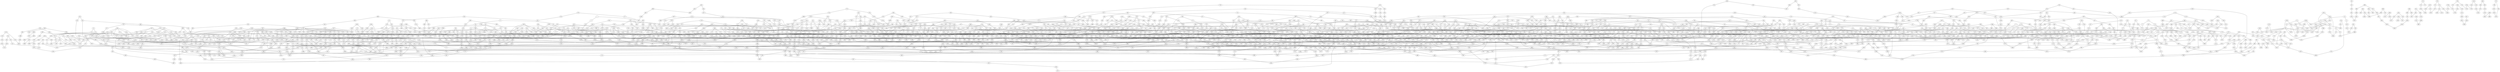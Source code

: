 graph {
1--2;
1--3;
4--5;
4--6;
7--8;
7--9;
10--11;
10--12;
13--14;
13--15;
16--17;
16--18;
19--20;
19--21;
22--23;
22--24;
25--26;
25--27;
28--29;
28--30;
31--32;
31--33;
34--35;
34--36;
37--38;
37--39;
40--41;
40--42;
43--44;
43--45;
46--47;
46--48;
49--50;
49--51;
49--52;
53--54;
53--55;
53--56;
57--58;
57--59;
60--61;
60--62;
63--64;
63--65;
66--67;
66--68;
69--70;
69--71;
72--73;
72--74;
75--76;
75--77;
78--79;
78--80;
81--82;
81--83;
84--85;
86--87;
86--88;
86--89;
90--91;
90--92;
93--94;
93--95;
96--97;
96--98;
99--100;
99--101;
102--103;
102--104;
105--106;
105--107;
105--108;
109--110;
109--111;
112--113;
112--114;
115--116;
115--117;
3--118;
119--120;
119--121;
122--123;
122--124;
125--126;
125--127;
125--128;
129--130;
129--131;
132--133;
132--134;
135--136;
76--135;
137--138;
137--139;
140--141;
140--142;
143--144;
143--145;
146--147;
146--148;
149--150;
149--151;
152--153;
152--154;
155--156;
155--157;
158--159;
158--160;
161--162;
161--163;
101--164;
164--165;
166--167;
166--168;
169--170;
169--171;
172--173;
172--174;
175--176;
175--177;
178--179;
178--180;
181--182;
181--183;
184--185;
184--186;
187--188;
187--189;
190--191;
190--192;
193--194;
193--195;
196--197;
196--198;
199--200;
199--201;
202--203;
202--204;
62--205;
206--207;
206--208;
209--210;
209--211;
212--213;
212--214;
215--216;
215--217;
218--219;
218--220;
221--222;
221--223;
221--224;
225--226;
225--227;
228--229;
228--230;
142--231;
232--233;
232--234;
235--236;
235--237;
238--239;
238--240;
241--242;
241--243;
244--245;
244--246;
247--248;
247--249;
250--251;
250--252;
253--254;
253--255;
256--257;
256--258;
256--259;
256--260;
165--256;
261--262;
261--263;
264--265;
264--266;
30--267;
268--269;
268--270;
134--271;
271--272;
273--274;
273--275;
276--277;
276--278;
279--280;
279--281;
282--283;
282--284;
285--286;
285--287;
288--289;
288--290;
291--292;
291--293;
171--294;
295--296;
295--297;
298--299;
298--300;
301--302;
301--303;
304--305;
304--306;
304--307;
308--309;
308--310;
308--311;
308--312;
308--313;
308--314;
315--316;
315--317;
318--319;
318--320;
321--322;
321--323;
324--325;
324--326;
327--328;
327--329;
330--331;
330--332;
333--334;
333--335;
336--337;
336--338;
339--340;
339--341;
339--342;
343--344;
198--343;
345--346;
345--347;
348--349;
348--350;
351--352;
351--353;
354--355;
354--356;
357--358;
357--359;
360--361;
360--362;
360--363;
360--364;
269--365;
365--366;
367--368;
367--369;
370--371;
370--372;
373--374;
373--375;
373--376;
377--378;
377--379;
380--381;
380--382;
383--384;
335--383;
385--386;
385--387;
388--389;
388--390;
391--392;
391--393;
394--395;
394--396;
397--398;
397--399;
400--401;
400--402;
403--404;
403--405;
406--407;
406--408;
14--409;
409--410;
409--411;
412--413;
412--414;
415--416;
415--417;
418--419;
418--420;
262--421;
163--421;
422--423;
422--424;
422--425;
97--426;
426--427;
428--429;
428--430;
371--431;
371--432;
433--434;
433--435;
436--437;
436--438;
439--440;
439--441;
434--442;
408--443;
408--444;
445--446;
445--447;
448--449;
448--450;
87--451;
452--453;
452--454;
85--455;
297--456;
457--458;
457--459;
33--460;
461--462;
461--463;
464--465;
464--466;
130--467;
467--468;
469--470;
469--471;
472--473;
472--474;
475--476;
475--477;
478--479;
478--480;
73--481;
481--482;
42--483;
484--485;
484--486;
484--487;
296--488;
489--490;
489--491;
492--493;
492--494;
495--496;
189--495;
495--497;
35--498;
499--500;
499--501;
502--503;
502--504;
45--505;
505--506;
507--508;
507--509;
510--511;
510--512;
510--513;
514--515;
514--516;
514--517;
88--197;
197--518;
197--519;
520--521;
520--522;
523--524;
523--525;
526--527;
526--528;
526--529;
530--531;
530--532;
309--533;
533--534;
535--536;
535--537;
538--539;
538--540;
541--542;
541--543;
544--545;
544--546;
547--548;
547--549;
550--551;
550--552;
553--554;
553--555;
226--556;
557--558;
557--559;
560--561;
560--562;
305--563;
563--564;
565--566;
565--567;
568--569;
568--570;
571--572;
165--571;
571--573;
486--574;
574--575;
576--577;
576--578;
579--580;
579--581;
579--582;
583--584;
583--585;
586--587;
586--588;
589--590;
589--591;
214--592;
593--594;
593--595;
596--597;
596--598;
599--600;
599--601;
602--603;
602--604;
605--606;
605--607;
405--608;
405--609;
405--610;
611--612;
611--613;
611--614;
615--616;
615--617;
618--619;
618--620;
621--622;
621--623;
603--624;
624--625;
626--627;
626--628;
629--630;
629--631;
632--633;
632--634;
635--636;
635--637;
562--638;
316--638;
639--640;
639--641;
446--642;
643--644;
643--645;
254--646;
646--647;
648--649;
648--650;
651--652;
651--653;
654--655;
654--656;
204--657;
658--659;
658--660;
340--661;
340--662;
340--663;
664--665;
664--666;
667--668;
667--669;
670--671;
670--672;
670--673;
674--675;
674--676;
677--678;
677--679;
680--681;
680--682;
683--684;
683--685;
686--687;
686--688;
689--690;
689--691;
692--693;
692--694;
695--696;
695--697;
698--699;
698--700;
65--331;
534--701;
701--702;
703--704;
703--705;
706--707;
706--708;
630--709;
709--710;
709--711;
709--712;
713--714;
713--715;
716--717;
716--718;
719--720;
719--721;
722--723;
722--724;
725--726;
725--727;
728--729;
728--730;
731--732;
731--733;
734--735;
734--736;
737--738;
411--737;
739--740;
739--741;
567--742;
567--743;
567--744;
567--745;
567--746;
567--747;
567--748;
567--749;
567--750;
567--751;
752--753;
752--754;
755--756;
755--757;
705--757;
18--758;
471--758;
759--760;
759--761;
762--763;
762--764;
151--765;
766--767;
766--768;
195--769;
770--771;
770--772;
773--774;
773--775;
776--777;
776--778;
779--780;
779--781;
782--783;
782--784;
782--785;
786--787;
786--788;
786--789;
660--790;
791--792;
791--793;
794--795;
794--796;
797--798;
797--799;
389--800;
800--801;
747--802;
802--803;
633--804;
805--806;
805--807;
808--809;
808--810;
811--812;
312--811;
811--813;
641--811;
814--815;
582--814;
816--817;
816--818;
819--820;
819--821;
229--645;
121--491;
822--823;
822--824;
825--826;
825--827;
828--829;
828--830;
831--832;
831--833;
834--835;
834--836;
837--838;
657--837;
587--682;
587--839;
840--841;
642--840;
842--843;
842--844;
118--317;
845--846;
845--847;
848--849;
848--850;
851--852;
851--853;
854--855;
364--854;
856--857;
856--858;
859--860;
859--861;
862--863;
862--864;
865--866;
865--867;
868--869;
868--870;
136--871;
872--873;
872--874;
829--875;
876--877;
876--878;
270--879;
880--881;
880--882;
883--884;
883--885;
886--887;
886--888;
889--890;
889--891;
649--892;
892--893;
284--894;
796--894;
895--896;
688--895;
456--897;
897--898;
899--900;
899--901;
902--903;
517--902;
904--905;
904--906;
839--907;
907--908;
67--909;
910--911;
186--910;
910--912;
913--914;
913--915;
913--916;
917--918;
917--919;
920--921;
920--922;
923--924;
923--925;
61--926;
147--926;
483--927;
928--929;
928--930;
931--932;
931--933;
934--935;
934--936;
937--938;
937--939;
940--941;
940--942;
192--943;
943--944;
945--946;
945--947;
948--949;
948--950;
455--951;
952--953;
952--954;
952--955;
344--956;
956--957;
958--959;
424--958;
960--961;
960--962;
960--963;
960--964;
965--966;
783--965;
967--968;
967--969;
91--765;
165--765;
765--970;
971--972;
971--973;
138--974;
138--975;
138--976;
662--977;
662--978;
979--980;
454--979;
981--982;
981--983;
984--985;
984--986;
987--988;
987--989;
356--990;
990--991;
684--992;
853--993;
994--995;
111--994;
996--997;
581--996;
922--996;
998--999;
998--1000;
1001--1002;
1001--1003;
159--1004;
1004--1005;
1006--1007;
1006--1008;
1009--1010;
157--1009;
293--1011;
1011--1012;
131--1013;
1014--1015;
613--1014;
392--1016;
824--1017;
830--1018;
139--1019;
1019--1020;
496--1021;
1022--1023;
48--1022;
1024--1025;
1024--1026;
1027--1028;
1027--1029;
1027--1030;
1027--1031;
1032--1033;
1032--1034;
798--1035;
1036--1037;
1036--1038;
1036--1039;
1036--1040;
1041--1042;
1041--1043;
1044--1045;
1044--1046;
500--1047;
1048--1049;
1048--1050;
761--1051;
1052--1053;
1052--1054;
1055--1056;
1055--1057;
429--1058;
482--1058;
328--1059;
542--1060;
1060--1061;
79--1062;
697--993;
427--1063;
1063--1064;
1026--1065;
1065--1066;
1065--1067;
1068--1069;
1068--1070;
905--1071;
1072--1073;
1072--1074;
732--1075;
148--1075;
1076--1077;
1076--1078;
1079--1080;
1079--1081;
366--1082;
714--1083;
1084--1085;
1084--1086;
1087--1088;
474--1087;
1089--1090;
763--1089;
1089--1091;
1092--1093;
1092--1094;
1095--1096;
1095--1097;
460--1098;
1098--1099;
230--1021;
1100--1101;
1100--1102;
1103--1104;
1103--1105;
141--1106;
1106--1107;
584--1108;
812--1108;
1109--1110;
1109--1111;
1112--1113;
1112--1114;
47--1115;
625--1116;
1117--1118;
1117--1119;
1120--1121;
1120--1122;
289--1123;
1123--1124;
1125--1126;
1125--1127;
1017--1128;
1128--1129;
1130--1131;
1130--1132;
1133--1134;
1133--1135;
1136--1137;
1136--1138;
203--1139;
644--1140;
325--1141;
1141--1142;
1143--1144;
1143--1145;
1146--1147;
1146--1148;
346--1149;
1150--1151;
1150--1152;
1153--1154;
1153--1155;
1156--1157;
92--1156;
1158--1159;
1158--1160;
1161--1162;
287--1161;
1163--1164;
1163--1165;
127--1002;
813--1166;
410--1166;
1167--1168;
1167--1169;
170--1170;
970--1170;
120--1171;
1172--1173;
1172--1174;
927--1175;
1175--1176;
163--1177;
163--416;
54--163;
1178--1179;
1178--1180;
938--1181;
1181--1182;
1183--1184;
1183--1185;
1186--1187;
1186--1188;
1189--1190;
1189--1191;
1192--1193;
1192--1194;
1195--1196;
1195--1197;
647--1198;
1198--1199;
1200--1201;
1200--1202;
1203--1204;
1203--1205;
414--1206;
300--1207;
1208--1209;
410--1208;
1210--1211;
1210--1212;
194--1213;
302--1214;
1214--1215;
763--1216;
788--1216;
1216--1217;
1054--1218;
444--1219;
561--1220;
1220--1221;
1222--1223;
809--1222;
41--1224;
286--914;
1225--1226;
1225--1227;
1025--1228;
890--1228;
1229--1230;
1229--1231;
1232--1233;
963--1232;
1234--1235;
1234--1236;
1231--1237;
1237--1238;
1239--1240;
1239--1241;
1007--1242;
1242--1243;
1244--1245;
246--1244;
1246--1247;
1246--1248;
785--1249;
1250--1251;
1250--1252;
1253--1254;
200--1253;
1253--1255;
1253--1256;
1253--1257;
1258--1259;
1258--1260;
1261--1262;
1261--1263;
1264--1265;
1264--1266;
1264--1267;
1264--1268;
1269--1270;
1269--1271;
591--1272;
1273--1274;
1273--1275;
846--1276;
1277--1278;
1277--1279;
580--1280;
1281--1282;
1281--1283;
1284--1285;
1284--1286;
242--1233;
1067--1233;
687--1287;
280--783;
280--1288;
1289--1290;
963--1289;
715--1291;
404--1292;
404--1293;
404--1294;
404--1295;
404--1040;
404--1296;
404--1297;
985--1298;
985--1299;
364--1300;
362--364;
1126--1301;
1301--1302;
1301--1303;
395--1304;
1304--1305;
1306--1307;
1306--1308;
1309--1310;
1309--1311;
676--1174;
1185--1312;
1313--1314;
1313--1315;
376--1316;
743--1317;
224--1318;
224--573;
128--224;
1319--1320;
1319--1321;
1322--1323;
15--1322;
1322--1324;
554--1325;
1326--1327;
1326--1328;
1114--1329;
1330--1331;
1330--1332;
176--1333;
1145--1334;
1335--1336;
718--1335;
1335--1337;
1029--1338;
1338--1339;
1338--1340;
1341--1342;
1341--1343;
1344--1345;
595--1344;
634--1047;
1346--1347;
1346--1348;
1349--1350;
1349--1351;
463--1352;
1353--1354;
1353--1355;
1356--1357;
1356--1358;
368--1359;
1360--1361;
1360--1362;
1360--1363;
1364--1365;
1364--1366;
1002--1082;
208--1137;
1325--1367;
884--1368;
1369--1370;
1369--1371;
806--1372;
1372--1373;
548--1372;
1374--1375;
1374--1376;
498--1377;
1218--1378;
1379--1380;
518--1379;
659--1381;
1285--1382;
1383--1384;
1383--1385;
1386--1387;
1386--1388;
1389--1390;
1389--1391;
1392--1393;
1392--1394;
1122--1395;
180--1396;
1088--1397;
1088--1287;
1088--1398;
1343--1399;
1399--1400;
1401--1402;
513--1401;
227--1401;
1403--1404;
1403--1405;
850--1406;
1407--1408;
1407--1409;
1366--1410;
1411--1412;
1411--1413;
1414--1415;
1414--1416;
1321--1417;
423--1077;
986--1077;
1418--1419;
1418--1420;
604--838;
1421--1422;
1421--1423;
875--1424;
871--1425;
1426--1427;
1426--1428;
1429--1430;
1429--1431;
1432--1433;
1432--1434;
390--1435;
1308--1436;
211--1437;
1438--1439;
1438--1440;
1441--1442;
690--1441;
675--1443;
1444--1445;
299--1444;
1446--1447;
1446--1448;
1071--1446;
1446--1449;
217--1450;
1451--1452;
1451--1453;
382--1454;
1455--1456;
1455--1457;
509--1458;
1458--1459;
1460--1461;
1394--1460;
1462--1463;
1462--1464;
1465--1466;
1465--1467;
1371--1468;
1468--1469;
704--1470;
1470--1471;
628--1472;
832--1473;
832--1474;
1475--1476;
1475--1477;
1223--1478;
1479--1480;
1479--1481;
1479--1482;
1479--1483;
988--1484;
1485--1486;
1485--1487;
640--1488;
1488--1489;
1490--1491;
1490--1492;
756--1493;
1494--1495;
1494--1496;
1187--1497;
191--1435;
1435--1498;
1499--1500;
1499--1501;
1502--1503;
1502--1504;
1505--1506;
1505--1507;
835--1508;
1508--1509;
1182--1510;
1511--1512;
1511--1513;
804--1514;
45--1515;
174--1516;
936--1517;
56--1517;
466--1517;
1518--1519;
1053--1518;
1520--1521;
1303--1520;
1522--1523;
1522--1524;
1525--1526;
1525--1527;
1528--1529;
1129--1528;
750--1530;
1530--1531;
477--1532;
870--1533;
847--1534;
847--1008;
1535--1536;
1535--1537;
608--1538;
1538--1539;
1538--1540;
17--1541;
1542--1543;
1012--1542;
1544--1545;
374--1544;
1546--1547;
1546--1548;
1078--1549;
1078--1550;
1551--1552;
528--1551;
1553--1554;
1553--1555;
1556--1557;
21--1556;
1558--1559;
820--1558;
657--1558;
887--1560;
1560--1561;
1056--1562;
1563--1564;
272--1563;
1565--1566;
1316--1565;
949--1567;
1567--1568;
1569--1570;
1119--1569;
1230--1571;
363--1572;
1573--1574;
396--1573;
1575--1576;
1575--1577;
1018--1578;
556--1579;
1579--1580;
1579--1581;
1582--1583;
1582--1584;
1582--1585;
1582--1586;
210--1587;
1587--1588;
1589--1590;
1589--1591;
1592--1593;
1592--1594;
1169--1595;
964--1596;
1469--1597;
443--1598;
27--1598;
1598--1599;
503--1600;
534--812;
534--1601;
1329--1602;
1263--1602;
1603--1604;
1603--1605;
1606--1607;
1492--1606;
1302--1608;
1608--1609;
451--1610;
1610--1611;
1612--1613;
1612--1614;
1043--1615;
1615--1616;
1617--1618;
1617--1619;
1620--1621;
1620--1622;
1623--1624;
1623--1625;
1404--1626;
1324--1626;
1627--1628;
901--1627;
789--1629;
789--1630;
789--1631;
1632--1633;
1632--1634;
941--1635;
1635--1636;
1637--1638;
1637--1639;
1629--1640;
1640--1641;
1642--1643;
1642--1644;
916--1645;
1646--1647;
1506--1646;
1648--1649;
1176--1648;
769--1650;
1651--1652;
1651--1653;
1654--1655;
1654--1656;
1657--1658;
1657--1659;
1398--1657;
1440--1660;
431--1661;
1003--1662;
1663--1664;
1663--1665;
1439--1599;
1666--1667;
1666--1668;
1669--1670;
1476--1669;
167--1512;
1671--1672;
1671--1673;
1674--1675;
1467--1674;
39--1676;
1243--1676;
372--1677;
1677--1678;
1412--1679;
1679--1680;
1328--1681;
763--1682;
1682--1683;
1684--1685;
1684--1686;
305--836;
1687--1688;
479--1687;
1689--1690;
1689--1691;
1692--1693;
1692--1694;
1695--1696;
1695--1697;
1698--1699;
1134--1698;
1700--1701;
1700--1702;
827--1703;
723--1704;
266--1705;
459--1706;
1138--1707;
1614--1708;
1708--1709;
508--855;
1710--1711;
1710--1712;
113--1713;
1714--1715;
1714--1716;
219--442;
1717--1718;
1717--1719;
833--1720;
1721--1722;
1721--1723;
98--1724;
1197--1725;
726--1726;
1726--1727;
1728--1729;
1728--1730;
950--1731;
1732--1733;
1643--1732;
36--1716;
1734--1735;
1734--1736;
23--1240;
1737--1738;
1737--1739;
1550--1740;
267--1740;
490--1741;
1742--1743;
1742--1744;
170--1745;
1745--1746;
1745--1747;
103--1748;
126--1749;
1749--1750;
1751--1752;
1751--1753;
1718--1754;
1754--1755;
1295--1756;
1539--1756;
1756--1757;
309--1101;
549--1758;
549--1759;
1760--1761;
1760--1762;
1763--1764;
1763--1765;
763--1766;
763--1767;
763--1434;
531--763;
763--1768;
763--1769;
116--1770;
1771--1772;
1771--1773;
1149--1774;
874--1466;
1775--1776;
1775--1777;
1778--1779;
1778--1780;
656--866;
1327--1781;
1743--1782;
1782--1783;
1784--1785;
1784--1786;
1738--1787;
1555--1788;
1555--1789;
1790--1791;
1790--1792;
1252--1793;
1701--1794;
730--1701;
1457--1795;
801--1795;
896--1796;
1796--1797;
1278--1798;
540--1799;
1059--1800;
1069--1367;
1069--1801;
1802--1803;
1802--1804;
58--1805;
58--1806;
1190--1807;
156--1808;
566--1808;
1808--1809;
1357--1808;
1810--1811;
867--1810;
1812--1813;
1812--1814;
1034--1815;
1034--1816;
529--1817;
529--1818;
419--1527;
1819--1820;
1423--1819;
1685--1821;
1822--1823;
1822--1824;
1825--1826;
1209--1825;
1139--1827;
1828--1829;
1765--1828;
1828--1830;
1647--1831;
1831--1832;
935--1833;
1799--1833;
1833--1834;
1080--1835;
1835--1836;
1837--1838;
803--1837;
1839--1840;
1839--1841;
963--1842;
506--1843;
1844--1845;
1844--1846;
1757--1847;
1847--1848;
1849--1850;
263--1849;
309--1851;
1851--1852;
924--1853;
627--1315;
24--1854;
1855--1856;
1855--1857;
1858--1859;
795--1858;
720--1860;
1694--1861;
1862--1863;
1291--1862;
292--1624;
1864--1865;
1864--1866;
1864--1867;
1864--1868;
1869--1870;
1616--1869;
781--1871;
1871--1872;
517--1010;
1787--1873;
1873--1874;
1115--1875;
608--1876;
608--1211;
1877--1878;
1314--1877;
278--552;
1378--1879;
239--1880;
1880--1881;
933--1882;
1883--1884;
1883--1885;
216--1886;
1887--1888;
1887--1889;
1890--1891;
1762--1890;
1892--1893;
527--1892;
1753--1894;
290--1895;
1896--1897;
1896--1898;
1245--1899;
1900--1901;
1900--1902;
1903--1904;
1903--1905;
1402--1906;
1906--1907;
708--1333;
708--1908;
1909--1910;
1909--1911;
108--1912;
39--1913;
1914--1915;
1914--1916;
1917--1918;
669--1917;
326--1919;
841--1920;
1920--1921;
1770--1922;
1922--1923;
1510--1924;
1924--1925;
1926--1927;
1926--1928;
1929--1930;
1929--1931;
1727--1932;
274--1933;
1933--1934;
1396--1836;
1935--1936;
68--1935;
1630--1937;
1938--1939;
1938--1940;
1240--1941;
1681--1941;
1584--1585;
1585--1942;
1816--1943;
1816--1944;
1945--1946;
558--1945;
1947--1948;
1947--1949;
1950--1951;
1950--1952;
1425--1953;
1953--1954;
1955--1956;
1712--1955;
1711--1957;
1395--1957;
375--1958;
375--1959;
375--1960;
497--1452;
908--1961;
1177--1962;
1962--1963;
1964--1965;
1964--1966;
1967--1968;
1040--1967;
1967--1969;
1633--1967;
1970--1971;
1970--1972;
1622--1973;
94--1974;
1974--1975;
1085--1976;
1323--1976;
1667--1668;
1667--1977;
1420--1667;
1978--1979;
1806--1978;
821--1267;
1409--1867;
598--1980;
1981--1982;
1981--1983;
1984--1985;
1984--1986;
1987--1988;
1987--1989;
386--1990;
1991--1992;
1672--1991;
1993--1994;
51--1993;
518--1995;
1212--1996;
1893--1997;
1249--1998;
26--1999;
1999--2000;
2001--2002;
749--2001;
1111--2003;
189--2004;
2005--2006;
1483--2005;
1992--2007;
2008--2009;
575--2008;
1094--2010;
2010--2011;
95--2012;
1705--2013;
1699--2014;
2014--2015;
740--2016;
2017--2018;
416--2019;
2019--2020;
1415--2021;
2021--2022;
2002--2023;
2023--2024;
2025--2026;
1861--2025;
1504--2027;
2028--2029;
2028--2030;
2028--2031;
2028--2032;
2033--2034;
2033--2035;
844--2036;
1850--2037;
1595--2038;
2038--2039;
1554--2040;
710--881;
1562--2041;
2042--2043;
1605--2042;
2044--2045;
473--2044;
1853--2046;
2047--2048;
909--2047;
2049--2050;
878--2049;
462--1381;
2051--2052;
772--2051;
425--1534;
425--509;
2053--2054;
1268--2053;
1037--2055;
1037--2056;
1037--2057;
614--1037;
126--223;
223--2058;
2059--2060;
2059--2061;
2062--2063;
2062--2064;
1207--2065;
2066--2067;
2066--2068;
1177--2069;
2069--2070;
2069--2071;
2069--2072;
511--1064;
2073--2074;
2073--2075;
2076--2077;
2076--2078;
609--1419;
609--2079;
543--609;
609--2080;
1533--2081;
2082--2083;
2082--2084;
912--1221;
236--2085;
236--1660;
2086--2087;
2086--2088;
661--881;
630--881;
2089--2090;
2089--2091;
2089--2092;
504--2093;
1600--2080;
2094--2095;
2094--2096;
577--2097;
1607--2098;
2099--2100;
724--2099;
2101--2102;
1262--2101;
2103--2104;
751--2103;
2054--2105;
2106--2107;
1547--2106;
1845--2108;
2108--2109;
745--2110;
2111--2112;
487--2111;
1442--2113;
2113--2114;
1487--2115;
493--2116;
2116--2117;
1777--2118;
1868--2118;
2119--2120;
2119--2121;
1241--2122;
2030--2122;
2122--2123;
2122--2124;
1040--1876;
516--1876;
413--2125;
2126--2127;
2126--2128;
1997--2129;
2129--2130;
2131--2132;
2131--2133;
2134--2135;
2134--2136;
857--2003;
1276--2137;
1423--2138;
2138--2139;
106--2140;
488--1865;
2141--2142;
2141--2143;
537--2144;
2145--2146;
2145--2147;
2148--2149;
879--2148;
2150--2151;
2092--2150;
1537--2152;
2152--2153;
2154--2155;
2154--2156;
539--2157;
2157--2158;
2159--2160;
2159--2161;
2065--2162;
1789--2162;
1675--2163;
1696--2164;
2165--2166;
2165--2167;
2168--2169;
2168--2170;
1736--2171;
647--1029;
1536--2172;
2172--2173;
2174--2175;
2174--2176;
2177--2178;
2177--2179;
2180--2181;
2180--2182;
1581--2183;
1581--2184;
1270--2185;
1758--2186;
2186--2187;
2186--2188;
168--1644;
2189--2190;
2189--2191;
736--2192;
650--2192;
44--2193;
2194--2195;
1359--2194;
338--1097;
1449--1519;
2196--2197;
655--2196;
2196--2198;
2196--2199;
2200--2201;
2200--2202;
1090--1767;
1358--2203;
2204--2205;
2204--2206;
2207--2208;
2207--2209;
431--2210;
760--2211;
1099--2211;
691--2212;
88--2213;
1913--2213;
1995--2213;
153--2213;
1132--2213;
1477--2214;
2214--2215;
2216--2217;
2216--2218;
1758--2219;
1005--1758;
1989--2163;
843--2220;
2009--2220;
1417--2175;
1417--2221;
1318--2222;
2223--2224;
1363--2223;
306--1481;
969--2225;
2226--2227;
1524--2228;
2229--2230;
1943--2229;
1513--1826;
154--2231;
2232--2233;
1221--2232;
2029--2234;
2234--2235;
2236--2237;
2236--2238;
2239--2240;
946--2239;
2241--2242;
2241--2243;
812--1633;
1370--1723;
2244--2245;
2244--2246;
2041--2247;
2248--2249;
2248--2250;
2183--2251;
2252--2253;
2081--2252;
545--2205;
2254--2255;
2254--2256;
2257--2258;
2257--2259;
1038--2055;
590--1495;
1288--1872;
2260--2261;
588--2260;
1895--2262;
173--2263;
578--2264;
2091--2265;
355--2265;
569--2266;
2266--2267;
453--2268;
252--2269;
1177--2270;
1496--2270;
1764--2270;
1768--2270;
2270--2271;
2272--2273;
2272--2274;
1894--2275;
527--1205;
527--2276;
1779--2238;
2277--2278;
1155--2277;
826--2279;
2203--2279;
110--2280;
1590--2280;
2179--2280;
1559--2281;
2282--2283;
1951--2282;
521--2284;
2284--2285;
2286--2287;
265--2286;
1073--2288;
2288--2289;
89--2290;
1240--2291;
2291--2292;
2202--2293;
497--2293;
753--2294;
393--2294;
1118--2295;
2295--2296;
12--2031;
1725--2297;
1662--2297;
2140--2233;
2298--2299;
661--2298;
342--2298;
2300--2301;
976--2300;
1201--2302;
2303--2304;
1002--2303;
2305--2306;
1744--2305;
2307--2308;
555--2307;
1885--2102;
2309--2310;
1870--2309;
2311--2312;
260--2311;
55--2313;
2020--2313;
32--2314;
2315--2316;
754--2315;
1254--2315;
1257--2315;
600--1310;
309--2317;
2317--2318;
1113--1391;
2078--2319;
2320--2321;
2320--2322;
2323--2324;
1514--2323;
962--2325;
1484--2326;
2327--2328;
417--2327;
2329--2330;
2253--2329;
2--693;
1975--2331;
1091--1975;
1975--2332;
2333--2334;
1413--2333;
1829--2335;
263--2335;
1688--2336;
2337--2338;
2337--2339;
1357--2340;
2340--2341;
2342--2343;
2342--2344;
432--2345;
310--2346;
2346--2347;
610--2346;
144--607;
1179--2348;
793--2348;
2349--2350;
2349--2351;
1471--2352;
1061--2098;
2353--2354;
2353--2355;
2356--2357;
220--2356;
873--1433;
801--2358;
2359--2360;
319--2359;
379--2361;
1572--2362;
1774--2363;
1486--2364;
2365--2366;
522--2365;
1498--2367;
2368--2369;
666--2368;
259--2370;
59--671;
671--2371;
735--1888;
536--1272;
975--1094;
1568--2372;
2372--2373;
1447--2374;
2374--2375;
2273--2376;
2024--2240;
2377--2378;
2379--2380;
2379--2381;
2382--2383;
2382--2384;
335--1478;
335--2385;
2386--2387;
1944--2386;
2388--2389;
2388--2390;
616--2391;
1051--2392;
2392--2393;
1283--2217;
551--2394;
2394--2395;
2396--2397;
1577--2396;
240--303;
2164--2398;
2075--2398;
2399--2400;
2399--2401;
2385--2402;
52--2403;
2097--2404;
2404--2405;
1995--2406;
1548--2406;
1633--1969;
1039--1633;
1633--1634;
314--1633;
410--2407;
2401--2408;
1852--2043;
399--2409;
1235--2410;
494--2410;
11--2411;
2411--2412;
185--1081;
185--2367;
251--2413;
1650--2414;
2414--2415;
2414--2416;
2417--2418;
2417--2419;
519--2420;
243--2421;
2422--2423;
1107--2422;
110--2228;
903--1532;
255--903;
2424--2425;
2424--2426;
2171--2427;
921--1168;
2428--2429;
2428--2430;
2431--2432;
2431--2433;
1436--2434;
2434--2435;
51--2436;
51--2437;
51--2438;
2077--2439;
1619--2378;
2087--2378;
1509--2178;
1509--2440;
2441--2442;
636--2441;
2443--2444;
2443--2445;
968--2446;
1362--2447;
2395--2447;
1336--2448;
2448--2449;
1292--1807;
1428--2450;
1428--2451;
2452--2453;
2452--2454;
2455--2456;
1388--2455;
1368--2457;
1213--2457;
1151--2458;
2459--2460;
2459--2461;
1171--2462;
480--2463;
29--2464;
2465--2466;
2004--2465;
213--1988;
2321--2467;
1787--2321;
1659--2468;
2206--2469;
2470--2471;
2470--2472;
1842--2473;
2048--2453;
1361--2474;
1856--2474;
2440--2475;
1529--2476;
2476--2477;
2130--2478;
20--1680;
2479--2480;
294--2479;
2481--2482;
2481--2483;
450--2442;
1093--2484;
1848--2484;
485--2485;
2485--2486;
2487--2488;
2487--2489;
2490--2491;
2490--2492;
512--2493;
1814--2493;
1154--1990;
1990--2198;
1899--1990;
1733--2360;
929--1045;
1874--2494;
2212--2495;
2439--2496;
1188--1274;
313--2497;
313--2498;
1443--2499;
1570--2500;
2500--2501;
2502--2503;
2502--2504;
1879--2505;
2505--2506;
2507--2508;
2507--2509;
2510--2511;
2166--2510;
1206--1652;
1410--2432;
622--2258;
1177--2085;
1918--2085;
935--1834;
780--2512;
685--1116;
1365--1691;
2513--2514;
2513--2515;
1173--2516;
1891--2516;
2011--2517;
177--2517;
2466--2518;
1474--2518;
2289--2358;
2287--2519;
2520--2521;
2498--2520;
2522--2523;
1431--2522;
1503--2524;
2524--2525;
1387--2526;
2275--2526;
815--2527;
2528--2529;
885--2528;
792--2530;
768--2530;
248--2243;
2531--2532;
2531--2533;
9--2534;
2535--2536;
2436--2535;
1020--2535;
2519--2537;
1673--2537;
1621--2538;
767--2539;
702--2540;
1256--2541;
1144--1730;
2338--2542;
2525--2543;
2543--2544;
1445--1564;
668--2545;
1357--2545;
2035--2546;
2259--2547;
2548--2549;
2548--2550;
1194--2551;
2551--2552;
2553--2554;
2146--2553;
1337--2555;
1889--2556;
1634--2052;
501--1649;
663--2557;
126--2558;
2306--2559;
944--1354;
947--2560;
2561--2562;
2561--2563;
311--2497;
1463--2564;
2565--2566;
2565--2567;
2250--2568;
2463--2569;
1571--2569;
2036--2570;
2322--2570;
435--911;
2015--2336;
1247--1983;
1255--2446;
612--1015;
361--612;
612--1823;
2571--2572;
2571--2573;
2574--2575;
2574--2576;
1954--2160;
1686--2577;
2578--2579;
1750--2578;
2155--2580;
2581--2582;
2581--2583;
2413--2584;
2190--2585;
2072--2585;
973--1456;
2149--2536;
2423--2586;
532--2423;
2587--2588;
2587--2589;
2590--2591;
1157--2590;
2100--2592;
2480--2593;
2593--2594;
1552--2224;
1042--1681;
1042--2032;
1042--2595;
2332--2596;
2332--2597;
699--2598;
350--2598;
681--2598;
1741--2599;
2599--2600;
741--1910;
2445--2601;
410--2601;
121--1070;
1293--1294;
1293--1986;
1292--1293;
1293--1297;
2151--2246;
1806--2083;
1806--2437;
2219--2602;
2602--2603;
2604--2605;
2604--2606;
2607--2608;
2607--2609;
1021--2058;
1397--1921;
1921--2610;
1653--1936;
2611--2612;
2611--2613;
975--1020;
2109--2614;
2614--2615;
1275--1792;
1792--2616;
2137--2617;
1013--2618;
2464--2619;
2619--2620;
2144--2314;
2534--2621;
416--2622;
124--162;
1219--1960;
882--2623;
790--2624;
2178--2625;
2625--2626;
2350--2627;
2627--2628;
1196--1979;
1818--2629;
2629--2630;
1980--2631;
2133--2631;
1457--1948;
1583--1586;
1384--1586;
1840--2560;
2486--2632;
2201--2633;
2634--2635;
1000--2634;
2636--2637;
2636--2638;
863--2639;
2182--2639;
1725--2640;
1164--2056;
1282--2641;
2642--2643;
2624--2642;
2644--2645;
673--2644;
1697--2646;
2615--2647;
384--2648;
959--1803;
959--1958;
402--2603;
966--1928;
332--2649;
810--1805;
438--2650;
1927--2651;
2651--2652;
2429--2508;
2402--2653;
2506--2654;
2654--2655;
2654--2656;
1846--2040;
2276--2657;
2658--2659;
2658--2660;
1437--2661;
1815--1985;
150--2662;
2663--2664;
1557--2663;
1898--2665;
1860--2666;
2104--2249;
997--2247;
509--1566;
986--1566;
1628--2667;
1800--2667;
2012--2668;
2012--2669;
1897--2606;
1597--2450;
1597--2670;
1923--2671;
951--2672;
2672--2673;
849--1706;
2674--2675;
1035--2674;
231--1588;
2641--2676;
1350--2677;
420--2677;
1241--2678;
1241--2679;
2125--2136;
437--918;
1352--2680;
2680--2681;
1804--2682;
2683--2684;
2683--2685;
2686--2687;
694--2686;
2184--2605;
2112--2688;
1930--2419;
2630--2689;
733--2068;
2690--2691;
2690--2692;
1664--2693;
2142--2694;
1645--2695;
2695--2696;
2586--2635;
2147--2665;
2167--2697;
746--1497;
1135--1683;
2579--2666;
2698--2699;
2698--2700;
2594--2698;
2063--2701;
1843--2701;
1986--2405;
114--1576;
637--2702;
2281--2702;
2107--2408;
2703--2704;
2703--2705;
2121--2706;
1260--2707;
2437--2707;
799--2675;
1033--2708;
1105--2708;
1131--2506;
1863--2709;
1028--2710;
1030--2710;
915--2661;
915--1205;
2231--2711;
1248--2711;
900--2712;
2153--2697;
1539--2496;
818--1707;
1919--2713;
2714--2715;
2714--2716;
906--1994;
2717--2718;
673--2717;
1594--2717;
748--2181;
1227--1678;
1780--2719;
2261--2673;
1882--2720;
1539--2450;
2450--2721;
2722--2723;
2114--2722;
2173--2724;
2489--2725;
1548--2725;
2720--2726;
930--1791;
2727--2728;
2397--2727;
1336--2729;
970--2558;
2730--2731;
2730--2732;
1783--2733;
1704--2734;
2403--2735;
100--617;
1431--2736;
1832--2737;
585--1142;
2610--2738;
2738--2739;
1968--2740;
1419--2740;
1154--2027;
2741--2742;
398--2741;
2741--2743;
2744--2745;
2744--2746;
672--1193;
672--2169;
1031--1809;
1199--1809;
528--2661;
307--860;
1998--2576;
14--2747;
1028--2747;
1731--2748;
258--2471;
91--2471;
1390--2749;
2633--2749;
1124--2750;
1591--2552;
1497--2433;
1540--2751;
1956--2482;
1104--1655;
784--2596;
2169--2718;
2724--2752;
2647--2752;
312--610;
655--2753;
2753--2754;
2755--2756;
2568--2755;
320--2755;
861--2757;
1878--2758;
2758--2759;
2760--2761;
128--1482;
1797--2762;
123--852;
449--1160;
2692--2763;
1202--2692;
2692--2764;
974--2084;
1050--1406;
1596--1772;
1240--2765;
1681--2765;
1902--2766;
2503--2767;
2767--2768;
1613--1949;
1361--2769;
2769--2770;
2483--2771;
961--1067;
1859--2772;
2653--2670;
77--2773;
679--2773;
976--2774;
2515--2775;
513--2549;
1474--2776;
1474--1670;
2777--2778;
2777--2779;
1515--2780;
2780--2781;
487--1300;
1781--2782;
2783--2784;
56--1631;
2197--2638;
1086--2143;
2057--2785;
898--1827;
2079--2786;
2357--2621;
1545--2787;
2542--2788;
2007--2789;
2699--2790;
2699--2791;
1320--1817;
1010--1323;
1323--2792;
1911--2473;
2222--2685;
1382--2400;
1506--1798;
1580--2793;
2091--2794;
1148--1482;
2795--2796;
2421--2795;
2735--2797;
2797--2798;
2757--2799;
2799--2800;
2662--2801;
2802--2803;
2802--2804;
2648--2805;
2451--2805;
1905--2806;
2700--2772;
1739--1959;
179--2807;
1601--2808;
50--2809;
2529--2810;
2781--2810;
1299--1454;
2430--2801;
1317--2770;
1238--2811;
1393--2575;
2812--2813;
2045--2812;
2814--2815;
2693--2814;
5--564;
2267--2816;
2816--2817;
1803--2688;
374--1803;
237--2818;
570--623;
1952--2115;
2726--2819;
2820--2821;
1312--2820;
1768--2822;
700--1351;
2668--2823;
277--1561;
665--2824;
1576--1577;
1577--2825;
1577--2826;
1908--2704;
2381--2827;
2774--2827;
1946--2391;
2828--2829;
2124--2828;
1611--2759;
1307--2426;
1638--2731;
992--2830;
630--2831;
2065--2832;
1422--2833;
2833--2834;
1761--2418;
1658--2563;
1521--2835;
2242--2836;
1616--2123;
2837--2838;
2837--2839;
1541--2840;
2427--2840;
1127--2045;
2475--2841;
592--772;
310--1324;
2139--2842;
2842--2843;
401--982;
1419--1420;
2117--2541;
82--2844;
1584--2845;
2572--2846;
2822--2847;
80--2438;
652--2848;
2562--2849;
1516--2850;
2850--2851;
631--1820;
2577--2748;
1755--1965;
1616--2032;
1616--1854;
2512--2804;
1639--2612;
1083--2852;
953--954;
673--954;
1050--2491;
1266--2324;
322--1297;
2853--2854;
2308--2853;
1464--2208;
1531--2646;
1071--2648;
2855--2856;
2855--2857;
2301--2858;
869--2858;
2302--2859;
729--1729;
2860--2861;
2860--2862;
1057--2364;
817--2863;
2864--2865;
1096--2864;
1744--2864;
2436--2866;
341--977;
1838--2867;
2156--2868;
2868--2869;
721--2072;
83--2870;
2848--2870;
2684--2871;
2871--2872;
2637--2873;
1240--2874;
1375--2874;
707--2539;
2523--2875;
2875--2876;
160--2875;
2600--2877;
2877--2878;
2659--2877;
2230--2879;
738--2879;
2435--2540;
2218--2815;
2319--2768;
1147--2880;
2158--2881;
764--2882;
2883--2884;
2883--2885;
323--1852;
2573--2886;
1824--2887;
1811--2888;
201--2829;
440--2889;
2889--2890;
559--2891;
2376--2538;
2060--2274;
1121--1636;
727--2256;
1217--2664;
991--2070;
233--2178;
1857--2347;
74--2887;
1785--2892;
1932--2026;
2161--2650;
597--1405;
145--2865;
1841--2893;
2893--2894;
2782--2844;
1043--2844;
1766--2895;
2896--2897;
2896--2898;
2191--2899;
441--470;
2900--2901;
678--2900;
2902--2903;
1046--2902;
1236--2904;
2786--2890;
245--257;
2185--2640;
2000--2622;
2588--2716;
1473--2905;
1821--2370;
2271--2906;
1971--2907;
2381--2907;
2093--2807;
2088--2776;
6--2776;
1165--1286;
1371--2655;
1371--2501;
249--2617;
1066--2908;
2872--2909;
972--2557;
972--2892;
2245--2375;
2363--2819;
1748--2416;
94--2331;
94--1091;
94--2791;
1752--2910;
1062--1448;
1224--2251;
2285--2784;
2911--2912;
1665--2911;
2037--2188;
864--2913;
2913--2914;
2618--2754;
104--2096;
353--2566;
516--1040;
312--1010;
468--1958;
619--1294;
1618--1793;
1618--2915;
1625--2472;
1776--2511;
2916--2917;
925--2916;
744--2341;
1996--2061;
2061--2789;
2022--2713;
1290--2918;
350--2919;
1523--1593;
1296--2451;
2263--2920;
2920--2921;
1788--2922;
2597--2923;
1154--2199;
953--955;
673--955;
955--2845;
1735--2924;
2504--2924;
2925--2926;
2671--2925;
2582--2927;
2927--2928;
807--2910;
1759--2219;
2926--2929;
329--2779;
1420--1977;
2264--2917;
2361--2930;
2649--2930;
476--2931;
653--2932;
2793--2885;
1693--2554;
1493--2823;
15--1339;
2351--2933;
309--410;
312--410;
281--2312;
2209--2934;
742--2934;
1385--2380;
2268--2935;
1240--2310;
1240--1331;
1240--1376;
1240--2679;
70--2936;
1023--1972;
2852--2937;
2937--2938;
2467--2923;
1690--2939;
2454--2555;
1973--2449;
2235--2678;
774--1574;
2940--2941;
2940--2942;
2940--2943;
1915--2296;
2369--2746;
1482--2944;
2355--2945;
2328--2946;
2632--2946;
2803--2947;
775--2947;
2766--2826;
2721--2948;
1296--2721;
893--2764;
2225--2456;
2135--2195;
525--2949;
2187--2950;
2120--2556;
283--2669;
2661--2878;
1951--2859;
347--2478;
1096--2580;
1916--2013;
117--2905;
1604--2931;
896--1348;
1184--1794;
2788--2800;
2389--2790;
1342--2616;
1940--2951;
2719--2952;
2387--2894;
2326--2953;
2608--2954;
2945--2954;
1500--2832;
1140--2955;
2325--2589;
283--2682;
2334--2847;
1110--2373;
1866--2830;
1016--2956;
2366--2957;
2908--2958;
2567--2958;
953--2959;
1583--2959;
1347--2960;
1347--2961;
1162--2942;
323--2962;
2405--2962;
64--2416;
1489--2963;
38--2420;
2891--2964;
2237--2691;
1724--2689;
2559--2965;
2706--2965;
1719--2903;
1656--2564;
1334--1424;
2468--2966;
932--2966;
1255--2967;
2458--2873;
2227--2681;
2968--2969;
2968--2970;
2709--2882;
1722--2488;
188--2971;
2761--2972;
1427--2972;
1634--2498;
337--2838;
2462--2973;
2974--2975;
2613--2974;
234--2976;
234--2228;
1357--2775;
1296--2751;
919--2977;
309--1605;
1619--2915;
2198--2737;
601--2594;
2499--2978;
2978--2979;
1298--2980;
858--2980;
2869--2981;
2344--2981;
2527--2781;
2494--2982;
2982--2983;
307--1453;
2591--2984;
1641--2846;
387--2787;
1713--2955;
1596--2985;
2985--2986;
778--2987;
358--2521;
594--2521;
2854--2987;
877--2415;
1177--1295;
207--1159;
1159--2238;
1159--2105;
1280--2715;
2609--2941;
2609--2943;
1062--2653;
369--430;
823--888;
2988--2989;
2762--2988;
1168--2742;
2412--2932;
254--1324;
1324--2792;
2990--2991;
2835--2990;
2290--2992;
2761--2992;
2771--2991;
2343--2696;
989--2880;
2127--2993;
980--2733;
2316--2949;
443--2352;
2584--2922;
1380--2090;
1021--1480;
1480--2944;
983--2994;
2546--2994;
1416--2963;
2362--2817;
2743--2863;
2928--2995;
440--2996;
2996--2997;
953--2170;
2425--2867;
717--2998;
2184--2706;
2998--2999;
1703--2999;
2956--2967;
2018--3000;
2626--2971;
2064--2583;
1051--1801;
1801--3001;
1102--1191;
334--2798;
2501--2948;
1786--2831;
2857--2904;
222--2304;
2067--2986;
712--2989;
1881--2849;
1345--2938;
183--3002;
2839--3003;
614--2785;
2623--2813;
1259--2718;
1259--2809;
2843--3004;
2132--2723;
2909--3005;
1251--1720;
2660--3006;
3007--3008;
3007--3009;
707--1908;
1668--2453;
2952--3010;
2039--3010;
1400--1886;
2734--3003;
3011--3012;
957--3011;
2825--2933;
258--2888;
939--1769;
2363--2895;
3012--3013;
3014--3015;
2694--3014;
1966--2808;
1074--1773;
1357--2975;
1901--2953;
2657--3006;
2899--3016;
2547--3016;
1367--2095;
1884--2339;
1202--2763;
1202--2918;
2269--2951;
1342--3017;
787--2906;
546--3018;
361--2818;
1605--2046;
465--2876;
999--3019;
2739--3019;
71--2469;
2221--2941;
2221--2943;
359--3020;
2929--2984;
2960--3017;
1271--3021;
2628--3002;
1152--2881;
2751--3022;
2390--2745;
1875--1963;
2659--3004;
182--2728;
1961--2643;
696--2898;
2550--2912;
2979--3023;
2492--3001;
2278--3024;
2176--2354;
978--1049;
2006--2626;
1427--2794;
1609--2914;
2736--2950;
2544--2897;
2939--3008;
2652--2983;
1491--3025;
2215--2509;
2806--2834;
1311--3026;
1279--2712;
8--1931;
2884--2995;
2892--3027;
205--3027;
1925--2862;
1049--2969;
806--983;
524--2595;
3015--3028;
1355--1709;
1904--2050;
1507--2993;
3029--3030;
3022--3029;
631--1051;
2841--2944;
2620--2997;
38--381;
777--3031;
2074--2961;
1942--2705;
2384--2729;
407--2729;
107--352;
1702--2345;
515--516;
2836--2964;
572--1746;
1798--3005;
378--2973;
2115--2409;
2330--3030;
1982--3020;
620--2318;
942--3025;
1408--1939;
2750--3032;
2936--2941;
2645--3033;
1265--2977;
1305--3026;
2071--3024;
726--1501;
1747--2851;
2238--2255;
2105--2238;
447--2935;
1332--2292;
2533--2976;
2105--2901;
2105--2193;
1715--2393;
2886--3031;
2299--3034;
711--3034;
1377--2016;
1430--1937;
1973--2778;
2592--2732;
1472--1977;
2444--3009;
1091--1767;
1450--3023;
2283--2796;
2128--2656;
1260--2866;
2034--2904;
2811--3028;
1813--2477;
1912--2687;
2821--3000;
2824--2921;
2687--2970;
1549--2383;
1204--2514;
1226--1934;
606--2957;
2756--2835;
631--1367;
133--2901;
2856--2904;
1461--1543;
1260--2371;
2942--3018;
458--891;
2495--2861;
1459--1973;
673--3033;
1340--2110;
1578--2461;
3013--3032;
1215--1907;
1180--1594;
771--2262;
}
